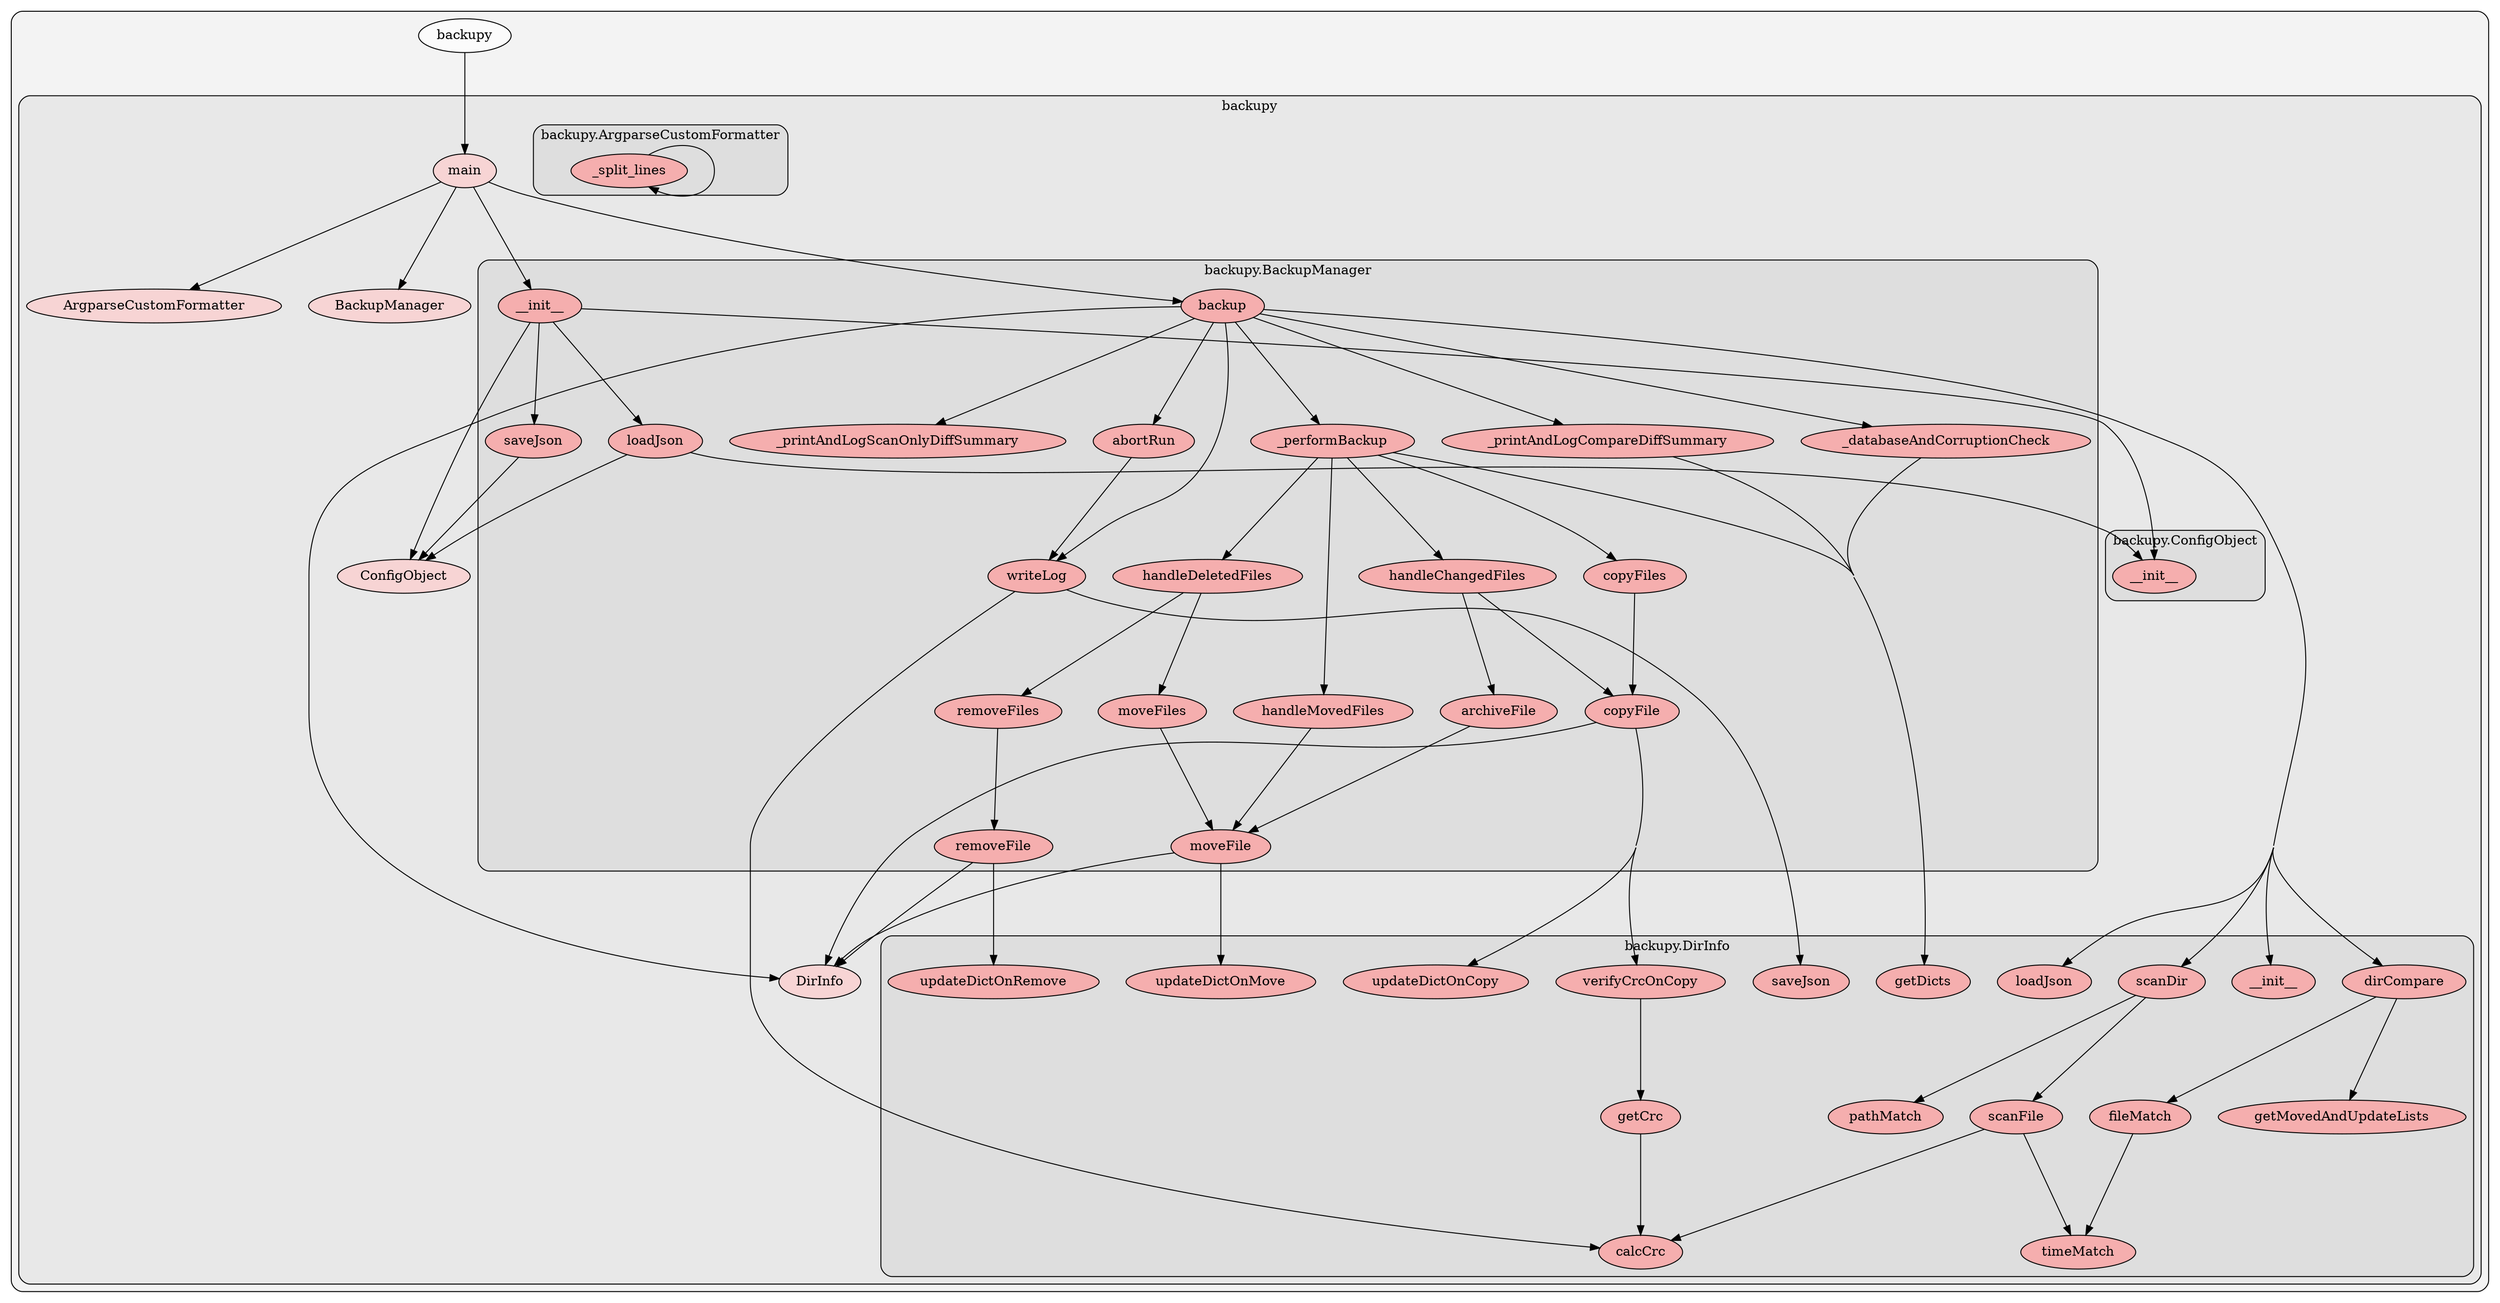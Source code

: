 digraph G {
    graph [rankdir=TB, clusterrank="local", concentrate=true, ranksep="1.5", nodesep="0.4"];
    overlap=scale;
    splines=true;
    subgraph cluster_G {

        graph [style="filled,rounded",fillcolor="#80808018", label=""];
        backupy [label="backupy", style="filled", fillcolor="#ffffffb2", fontcolor="#000000", group="0"];
        subgraph cluster_backupy {

            graph [style="filled,rounded",fillcolor="#80808018", label="backupy"];
            backupy__ArgparseCustomFormatter [label="ArgparseCustomFormatter", style="filled", fillcolor="#feccccb2", fontcolor="#000000", group="0"];
        }
        subgraph cluster_backupy {

            graph [style="filled,rounded",fillcolor="#80808018", label="backupy"];
            backupy__BackupManager [label="BackupManager", style="filled", fillcolor="#feccccb2", fontcolor="#000000", group="0"];
        }
        subgraph cluster_backupy {

            graph [style="filled,rounded",fillcolor="#80808018", label="backupy"];
            backupy__ConfigObject [label="ConfigObject", style="filled", fillcolor="#feccccb2", fontcolor="#000000", group="0"];
        }
        subgraph cluster_backupy {

            graph [style="filled,rounded",fillcolor="#80808018", label="backupy"];
            backupy__DirInfo [label="DirInfo", style="filled", fillcolor="#feccccb2", fontcolor="#000000", group="0"];
        }
        subgraph cluster_backupy {

            graph [style="filled,rounded",fillcolor="#80808018", label="backupy"];
            backupy__main [label="main", style="filled", fillcolor="#feccccb2", fontcolor="#000000", group="0"];
            subgraph cluster_backupy__ArgparseCustomFormatter {

                graph [style="filled,rounded",fillcolor="#80808018", label="backupy.ArgparseCustomFormatter"];
                backupy__ArgparseCustomFormatter___split_lines [label="_split_lines", style="filled", fillcolor="#ff9999b2", fontcolor="#000000", group="0"];
            }
            subgraph cluster_backupy__BackupManager {

                graph [style="filled,rounded",fillcolor="#80808018", label="backupy.BackupManager"];
                backupy__BackupManager____init__ [label="__init__", style="filled", fillcolor="#ff9999b2", fontcolor="#000000", group="0"];
            }
            subgraph cluster_backupy__BackupManager {

                graph [style="filled,rounded",fillcolor="#80808018", label="backupy.BackupManager"];
                backupy__BackupManager___databaseAndCorruptionCheck [label="_databaseAndCorruptionCheck", style="filled", fillcolor="#ff9999b2", fontcolor="#000000", group="0"];
            }
            subgraph cluster_backupy__BackupManager {

                graph [style="filled,rounded",fillcolor="#80808018", label="backupy.BackupManager"];
                backupy__BackupManager___performBackup [label="_performBackup", style="filled", fillcolor="#ff9999b2", fontcolor="#000000", group="0"];
            }
            subgraph cluster_backupy__BackupManager {

                graph [style="filled,rounded",fillcolor="#80808018", label="backupy.BackupManager"];
                backupy__BackupManager___printAndLogCompareDiffSummary [label="_printAndLogCompareDiffSummary", style="filled", fillcolor="#ff9999b2", fontcolor="#000000", group="0"];
            }
            subgraph cluster_backupy__BackupManager {

                graph [style="filled,rounded",fillcolor="#80808018", label="backupy.BackupManager"];
                backupy__BackupManager___printAndLogScanOnlyDiffSummary [label="_printAndLogScanOnlyDiffSummary", style="filled", fillcolor="#ff9999b2", fontcolor="#000000", group="0"];
            }
            subgraph cluster_backupy__BackupManager {

                graph [style="filled,rounded",fillcolor="#80808018", label="backupy.BackupManager"];
                backupy__BackupManager__abortRun [label="abortRun", style="filled", fillcolor="#ff9999b2", fontcolor="#000000", group="0"];
            }
            subgraph cluster_backupy__BackupManager {

                graph [style="filled,rounded",fillcolor="#80808018", label="backupy.BackupManager"];
                backupy__BackupManager__archiveFile [label="archiveFile", style="filled", fillcolor="#ff9999b2", fontcolor="#000000", group="0"];
            }
            subgraph cluster_backupy__BackupManager {

                graph [style="filled,rounded",fillcolor="#80808018", label="backupy.BackupManager"];
                backupy__BackupManager__backup [label="backup", style="filled", fillcolor="#ff9999b2", fontcolor="#000000", group="0"];
            }
            subgraph cluster_backupy__BackupManager {

                graph [style="filled,rounded",fillcolor="#80808018", label="backupy.BackupManager"];
                backupy__BackupManager__copyFile [label="copyFile", style="filled", fillcolor="#ff9999b2", fontcolor="#000000", group="0"];
            }
            subgraph cluster_backupy__BackupManager {

                graph [style="filled,rounded",fillcolor="#80808018", label="backupy.BackupManager"];
                backupy__BackupManager__copyFiles [label="copyFiles", style="filled", fillcolor="#ff9999b2", fontcolor="#000000", group="0"];
            }
            subgraph cluster_backupy__BackupManager {

                graph [style="filled,rounded",fillcolor="#80808018", label="backupy.BackupManager"];
                backupy__BackupManager__handleChangedFiles [label="handleChangedFiles", style="filled", fillcolor="#ff9999b2", fontcolor="#000000", group="0"];
            }
            subgraph cluster_backupy__BackupManager {

                graph [style="filled,rounded",fillcolor="#80808018", label="backupy.BackupManager"];
                backupy__BackupManager__handleDeletedFiles [label="handleDeletedFiles", style="filled", fillcolor="#ff9999b2", fontcolor="#000000", group="0"];
            }
            subgraph cluster_backupy__BackupManager {

                graph [style="filled,rounded",fillcolor="#80808018", label="backupy.BackupManager"];
                backupy__BackupManager__handleMovedFiles [label="handleMovedFiles", style="filled", fillcolor="#ff9999b2", fontcolor="#000000", group="0"];
            }
            subgraph cluster_backupy__BackupManager {

                graph [style="filled,rounded",fillcolor="#80808018", label="backupy.BackupManager"];
                backupy__BackupManager__loadJson [label="loadJson", style="filled", fillcolor="#ff9999b2", fontcolor="#000000", group="0"];
            }
            subgraph cluster_backupy__BackupManager {

                graph [style="filled,rounded",fillcolor="#80808018", label="backupy.BackupManager"];
                backupy__BackupManager__moveFile [label="moveFile", style="filled", fillcolor="#ff9999b2", fontcolor="#000000", group="0"];
            }
            subgraph cluster_backupy__BackupManager {

                graph [style="filled,rounded",fillcolor="#80808018", label="backupy.BackupManager"];
                backupy__BackupManager__moveFiles [label="moveFiles", style="filled", fillcolor="#ff9999b2", fontcolor="#000000", group="0"];
            }
            subgraph cluster_backupy__BackupManager {

                graph [style="filled,rounded",fillcolor="#80808018", label="backupy.BackupManager"];
                backupy__BackupManager__removeFile [label="removeFile", style="filled", fillcolor="#ff9999b2", fontcolor="#000000", group="0"];
            }
            subgraph cluster_backupy__BackupManager {

                graph [style="filled,rounded",fillcolor="#80808018", label="backupy.BackupManager"];
                backupy__BackupManager__removeFiles [label="removeFiles", style="filled", fillcolor="#ff9999b2", fontcolor="#000000", group="0"];
            }
            subgraph cluster_backupy__BackupManager {

                graph [style="filled,rounded",fillcolor="#80808018", label="backupy.BackupManager"];
                backupy__BackupManager__saveJson [label="saveJson", style="filled", fillcolor="#ff9999b2", fontcolor="#000000", group="0"];
            }
            subgraph cluster_backupy__BackupManager {

                graph [style="filled,rounded",fillcolor="#80808018", label="backupy.BackupManager"];
                backupy__BackupManager__writeLog [label="writeLog", style="filled", fillcolor="#ff9999b2", fontcolor="#000000", group="0"];
            }
            subgraph cluster_backupy__ConfigObject {

                graph [style="filled,rounded",fillcolor="#80808018", label="backupy.ConfigObject"];
                backupy__ConfigObject____init__ [label="__init__", style="filled", fillcolor="#ff9999b2", fontcolor="#000000", group="0"];
            }
            subgraph cluster_backupy__DirInfo {

                graph [style="filled,rounded",fillcolor="#80808018", label="backupy.DirInfo"];
                backupy__DirInfo____init__ [label="__init__", style="filled", fillcolor="#ff9999b2", fontcolor="#000000", group="0"];
            }
            subgraph cluster_backupy__DirInfo {

                graph [style="filled,rounded",fillcolor="#80808018", label="backupy.DirInfo"];
                backupy__DirInfo__calcCrc [label="calcCrc", style="filled", fillcolor="#ff9999b2", fontcolor="#000000", group="0"];
            }
            subgraph cluster_backupy__DirInfo {

                graph [style="filled,rounded",fillcolor="#80808018", label="backupy.DirInfo"];
                backupy__DirInfo__dirCompare [label="dirCompare", style="filled", fillcolor="#ff9999b2", fontcolor="#000000", group="0"];
            }
            subgraph cluster_backupy__DirInfo {

                graph [style="filled,rounded",fillcolor="#80808018", label="backupy.DirInfo"];
                backupy__DirInfo__fileMatch [label="fileMatch", style="filled", fillcolor="#ff9999b2", fontcolor="#000000", group="0"];
            }
            subgraph cluster_backupy__DirInfo {

                graph [style="filled,rounded",fillcolor="#80808018", label="backupy.DirInfo"];
                backupy__DirInfo__getCrc [label="getCrc", style="filled", fillcolor="#ff9999b2", fontcolor="#000000", group="0"];
            }
            subgraph cluster_backupy__DirInfo {

                graph [style="filled,rounded",fillcolor="#80808018", label="backupy.DirInfo"];
                backupy__DirInfo__getDicts [label="getDicts", style="filled", fillcolor="#ff9999b2", fontcolor="#000000", group="0"];
            }
            subgraph cluster_backupy__DirInfo {

                graph [style="filled,rounded",fillcolor="#80808018", label="backupy.DirInfo"];
                backupy__DirInfo__getMovedAndUpdateLists [label="getMovedAndUpdateLists", style="filled", fillcolor="#ff9999b2", fontcolor="#000000", group="0"];
            }
            subgraph cluster_backupy__DirInfo {

                graph [style="filled,rounded",fillcolor="#80808018", label="backupy.DirInfo"];
                backupy__DirInfo__loadJson [label="loadJson", style="filled", fillcolor="#ff9999b2", fontcolor="#000000", group="0"];
            }
            subgraph cluster_backupy__DirInfo {

                graph [style="filled,rounded",fillcolor="#80808018", label="backupy.DirInfo"];
                backupy__DirInfo__pathMatch [label="pathMatch", style="filled", fillcolor="#ff9999b2", fontcolor="#000000", group="0"];
            }
            subgraph cluster_backupy__DirInfo {

                graph [style="filled,rounded",fillcolor="#80808018", label="backupy.DirInfo"];
                backupy__DirInfo__saveJson [label="saveJson", style="filled", fillcolor="#ff9999b2", fontcolor="#000000", group="0"];
            }
            subgraph cluster_backupy__DirInfo {

                graph [style="filled,rounded",fillcolor="#80808018", label="backupy.DirInfo"];
                backupy__DirInfo__scanDir [label="scanDir", style="filled", fillcolor="#ff9999b2", fontcolor="#000000", group="0"];
            }
            subgraph cluster_backupy__DirInfo {

                graph [style="filled,rounded",fillcolor="#80808018", label="backupy.DirInfo"];
                backupy__DirInfo__scanFile [label="scanFile", style="filled", fillcolor="#ff9999b2", fontcolor="#000000", group="0"];
            }
            subgraph cluster_backupy__DirInfo {

                graph [style="filled,rounded",fillcolor="#80808018", label="backupy.DirInfo"];
                backupy__DirInfo__timeMatch [label="timeMatch", style="filled", fillcolor="#ff9999b2", fontcolor="#000000", group="0"];
            }
            subgraph cluster_backupy__DirInfo {

                graph [style="filled,rounded",fillcolor="#80808018", label="backupy.DirInfo"];
                backupy__DirInfo__updateDictOnCopy [label="updateDictOnCopy", style="filled", fillcolor="#ff9999b2", fontcolor="#000000", group="0"];
            }
            subgraph cluster_backupy__DirInfo {

                graph [style="filled,rounded",fillcolor="#80808018", label="backupy.DirInfo"];
                backupy__DirInfo__updateDictOnMove [label="updateDictOnMove", style="filled", fillcolor="#ff9999b2", fontcolor="#000000", group="0"];
            }
            subgraph cluster_backupy__DirInfo {

                graph [style="filled,rounded",fillcolor="#80808018", label="backupy.DirInfo"];
                backupy__DirInfo__updateDictOnRemove [label="updateDictOnRemove", style="filled", fillcolor="#ff9999b2", fontcolor="#000000", group="0"];
            }
            subgraph cluster_backupy__DirInfo {

                graph [style="filled,rounded",fillcolor="#80808018", label="backupy.DirInfo"];
                backupy__DirInfo__verifyCrcOnCopy [label="verifyCrcOnCopy", style="filled", fillcolor="#ff9999b2", fontcolor="#000000", group="0"];
            }
        }
    }
        backupy -> backupy__main [style="solid", color="#000000"];
        backupy__ArgparseCustomFormatter___split_lines -> backupy__ArgparseCustomFormatter___split_lines [style="solid", color="#000000"];
        backupy__DirInfo__verifyCrcOnCopy -> backupy__DirInfo__getCrc [style="solid", color="#000000"];
        backupy__DirInfo__getCrc -> backupy__DirInfo__calcCrc [style="solid", color="#000000"];
        backupy__DirInfo__fileMatch -> backupy__DirInfo__timeMatch [style="solid", color="#000000"];
        backupy__DirInfo__scanDir -> backupy__DirInfo__scanFile [style="solid", color="#000000"];
        backupy__DirInfo__scanDir -> backupy__DirInfo__pathMatch [style="solid", color="#000000"];
        backupy__DirInfo__scanFile -> backupy__DirInfo__calcCrc [style="solid", color="#000000"];
        backupy__DirInfo__scanFile -> backupy__DirInfo__timeMatch [style="solid", color="#000000"];
        backupy__DirInfo__dirCompare -> backupy__DirInfo__fileMatch [style="solid", color="#000000"];
        backupy__DirInfo__dirCompare -> backupy__DirInfo__getMovedAndUpdateLists [style="solid", color="#000000"];
        backupy__BackupManager____init__ -> backupy__ConfigObject____init__ [style="solid", color="#000000"];
        backupy__BackupManager____init__ -> backupy__BackupManager__loadJson [style="solid", color="#000000"];
        backupy__BackupManager____init__ -> backupy__ConfigObject [style="solid", color="#000000"];
        backupy__BackupManager____init__ -> backupy__BackupManager__saveJson [style="solid", color="#000000"];
        backupy__BackupManager__saveJson -> backupy__ConfigObject [style="solid", color="#000000"];
        backupy__BackupManager__loadJson -> backupy__ConfigObject____init__ [style="solid", color="#000000"];
        backupy__BackupManager__loadJson -> backupy__ConfigObject [style="solid", color="#000000"];
        backupy__BackupManager__writeLog -> backupy__DirInfo__calcCrc [style="solid", color="#000000"];
        backupy__BackupManager__writeLog -> backupy__DirInfo__saveJson [style="solid", color="#000000"];
        backupy__BackupManager__abortRun -> backupy__BackupManager__writeLog [style="solid", color="#000000"];
        backupy__BackupManager__removeFile -> backupy__DirInfo [style="solid", color="#000000"];
        backupy__BackupManager__removeFile -> backupy__DirInfo__updateDictOnRemove [style="solid", color="#000000"];
        backupy__BackupManager__copyFile -> backupy__DirInfo__verifyCrcOnCopy [style="solid", color="#000000"];
        backupy__BackupManager__copyFile -> backupy__DirInfo__updateDictOnCopy [style="solid", color="#000000"];
        backupy__BackupManager__copyFile -> backupy__DirInfo [style="solid", color="#000000"];
        backupy__BackupManager__moveFile -> backupy__DirInfo [style="solid", color="#000000"];
        backupy__BackupManager__moveFile -> backupy__DirInfo__updateDictOnMove [style="solid", color="#000000"];
        backupy__BackupManager__removeFiles -> backupy__BackupManager__removeFile [style="solid", color="#000000"];
        backupy__BackupManager__copyFiles -> backupy__BackupManager__copyFile [style="solid", color="#000000"];
        backupy__BackupManager__moveFiles -> backupy__BackupManager__moveFile [style="solid", color="#000000"];
        backupy__BackupManager__handleDeletedFiles -> backupy__BackupManager__removeFiles [style="solid", color="#000000"];
        backupy__BackupManager__handleDeletedFiles -> backupy__BackupManager__moveFiles [style="solid", color="#000000"];
        backupy__BackupManager__handleMovedFiles -> backupy__BackupManager__moveFile [style="solid", color="#000000"];
        backupy__BackupManager__archiveFile -> backupy__BackupManager__moveFile [style="solid", color="#000000"];
        backupy__BackupManager__handleChangedFiles -> backupy__BackupManager__copyFile [style="solid", color="#000000"];
        backupy__BackupManager__handleChangedFiles -> backupy__BackupManager__archiveFile [style="solid", color="#000000"];
        backupy__BackupManager___databaseAndCorruptionCheck -> backupy__DirInfo__getDicts [style="solid", color="#000000"];
        backupy__BackupManager___printAndLogCompareDiffSummary -> backupy__DirInfo__getDicts [style="solid", color="#000000"];
        backupy__BackupManager___performBackup -> backupy__BackupManager__handleDeletedFiles [style="solid", color="#000000"];
        backupy__BackupManager___performBackup -> backupy__BackupManager__handleMovedFiles [style="solid", color="#000000"];
        backupy__BackupManager___performBackup -> backupy__DirInfo__getDicts [style="solid", color="#000000"];
        backupy__BackupManager___performBackup -> backupy__BackupManager__copyFiles [style="solid", color="#000000"];
        backupy__BackupManager___performBackup -> backupy__BackupManager__handleChangedFiles [style="solid", color="#000000"];
        backupy__BackupManager__backup -> backupy__DirInfo__loadJson [style="solid", color="#000000"];
        backupy__BackupManager__backup -> backupy__BackupManager___databaseAndCorruptionCheck [style="solid", color="#000000"];
        backupy__BackupManager__backup -> backupy__BackupManager___printAndLogScanOnlyDiffSummary [style="solid", color="#000000"];
        backupy__BackupManager__backup -> backupy__DirInfo__scanDir [style="solid", color="#000000"];
        backupy__BackupManager__backup -> backupy__BackupManager___printAndLogCompareDiffSummary [style="solid", color="#000000"];
        backupy__BackupManager__backup -> backupy__BackupManager__writeLog [style="solid", color="#000000"];
        backupy__BackupManager__backup -> backupy__DirInfo__dirCompare [style="solid", color="#000000"];
        backupy__BackupManager__backup -> backupy__BackupManager___performBackup [style="solid", color="#000000"];
        backupy__BackupManager__backup -> backupy__DirInfo [style="solid", color="#000000"];
        backupy__BackupManager__backup -> backupy__DirInfo____init__ [style="solid", color="#000000"];
        backupy__BackupManager__backup -> backupy__BackupManager__abortRun [style="solid", color="#000000"];
        backupy__main -> backupy__BackupManager__backup [style="solid", color="#000000"];
        backupy__main -> backupy__BackupManager [style="solid", color="#000000"];
        backupy__main -> backupy__BackupManager____init__ [style="solid", color="#000000"];
        backupy__main -> backupy__ArgparseCustomFormatter [style="solid", color="#000000"];
    }
